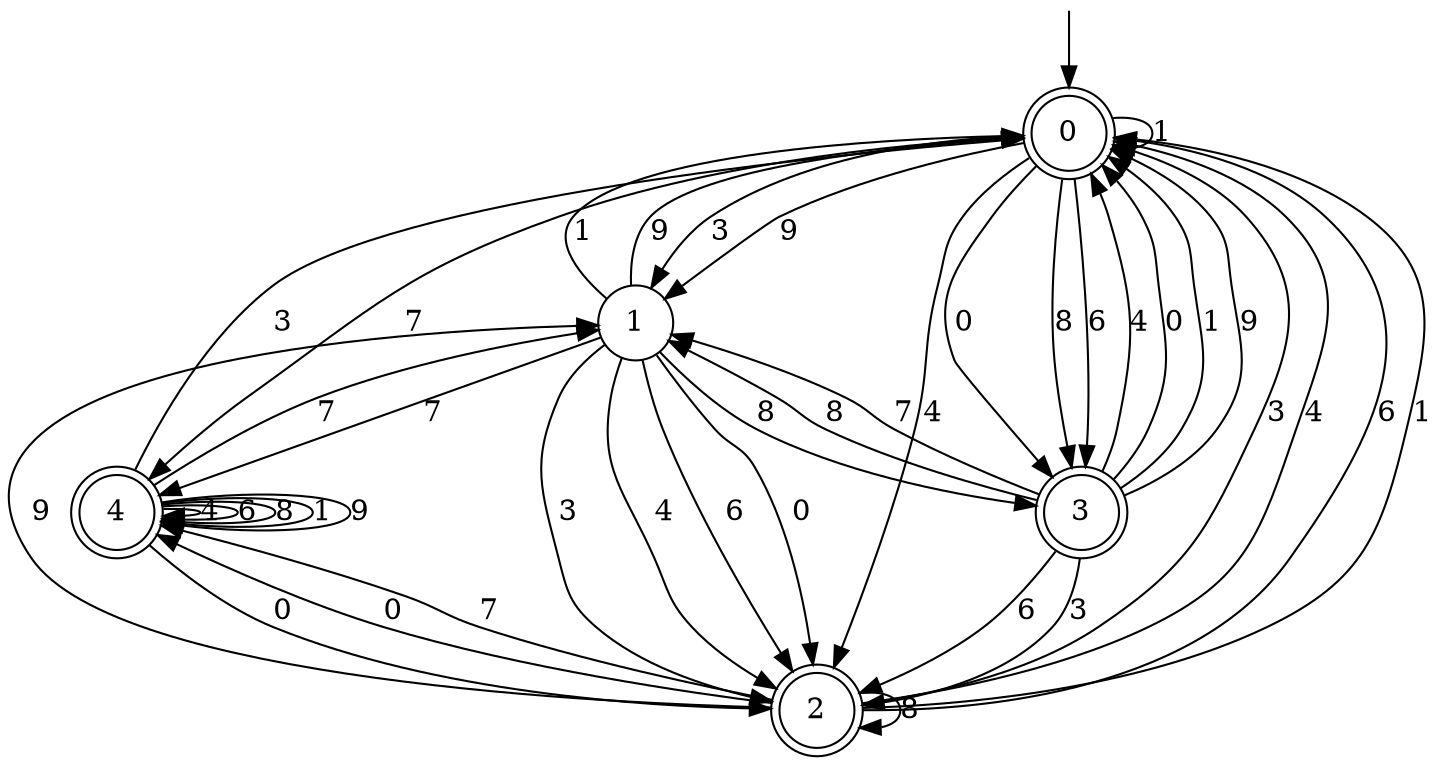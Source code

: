 digraph g {

	s0 [shape="doublecircle" label="0"];
	s1 [shape="circle" label="1"];
	s2 [shape="doublecircle" label="2"];
	s3 [shape="doublecircle" label="3"];
	s4 [shape="doublecircle" label="4"];
	s0 -> s1 [label="3"];
	s0 -> s2 [label="4"];
	s0 -> s3 [label="6"];
	s0 -> s3 [label="0"];
	s0 -> s3 [label="8"];
	s0 -> s0 [label="1"];
	s0 -> s4 [label="7"];
	s0 -> s1 [label="9"];
	s1 -> s2 [label="3"];
	s1 -> s2 [label="4"];
	s1 -> s2 [label="6"];
	s1 -> s2 [label="0"];
	s1 -> s3 [label="8"];
	s1 -> s0 [label="1"];
	s1 -> s4 [label="7"];
	s1 -> s0 [label="9"];
	s2 -> s0 [label="3"];
	s2 -> s0 [label="4"];
	s2 -> s0 [label="6"];
	s2 -> s4 [label="0"];
	s2 -> s2 [label="8"];
	s2 -> s0 [label="1"];
	s2 -> s4 [label="7"];
	s2 -> s1 [label="9"];
	s3 -> s2 [label="3"];
	s3 -> s0 [label="4"];
	s3 -> s2 [label="6"];
	s3 -> s0 [label="0"];
	s3 -> s1 [label="8"];
	s3 -> s0 [label="1"];
	s3 -> s1 [label="7"];
	s3 -> s0 [label="9"];
	s4 -> s0 [label="3"];
	s4 -> s4 [label="4"];
	s4 -> s4 [label="6"];
	s4 -> s2 [label="0"];
	s4 -> s4 [label="8"];
	s4 -> s4 [label="1"];
	s4 -> s1 [label="7"];
	s4 -> s4 [label="9"];

__start0 [label="" shape="none" width="0" height="0"];
__start0 -> s0;

}

